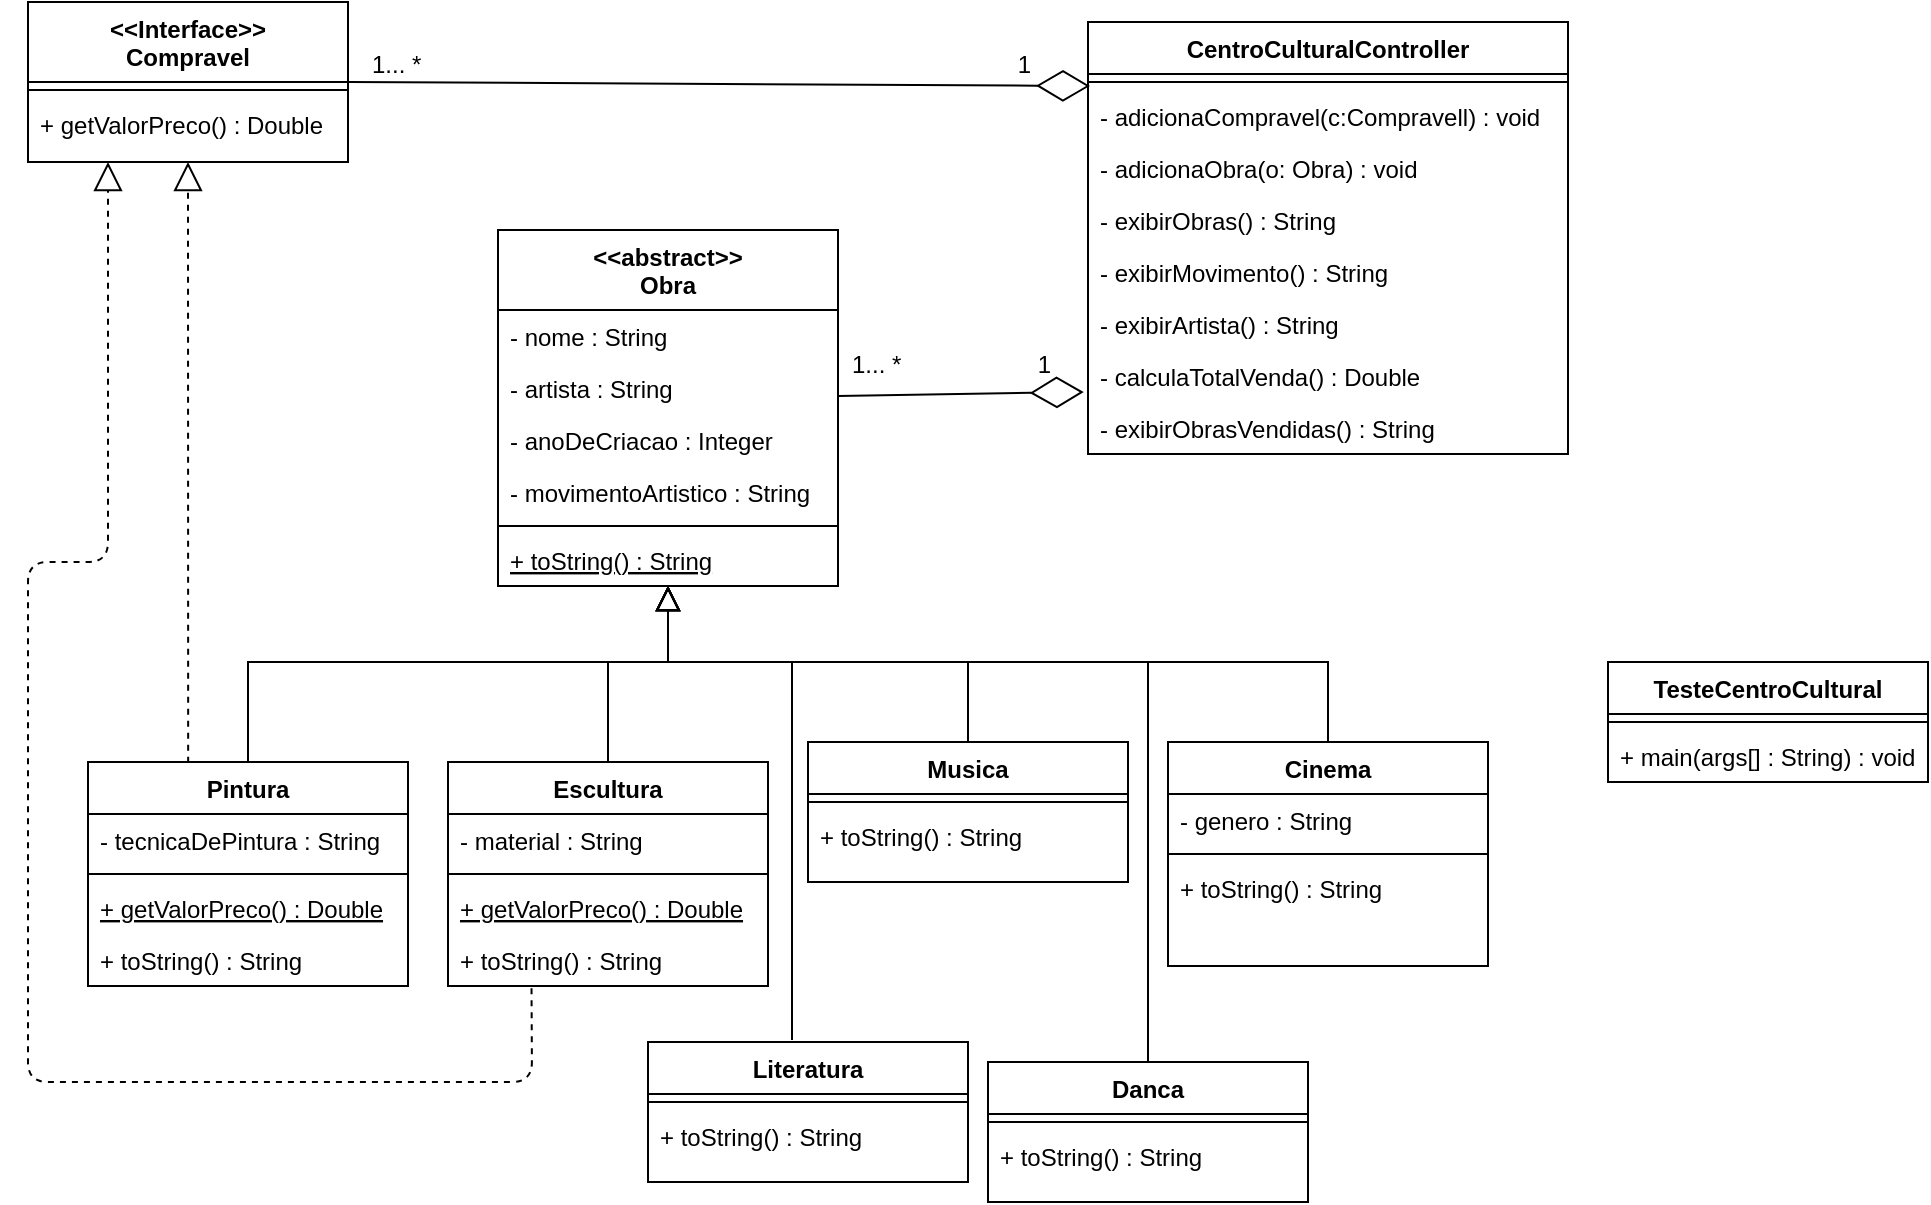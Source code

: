 <mxfile version="13.6.5" type="device"><diagram id="C5RBs43oDa-KdzZeNtuy" name="Page-1"><mxGraphModel dx="2067" dy="589" grid="1" gridSize="10" guides="1" tooltips="1" connect="1" arrows="1" fold="1" page="1" pageScale="1" pageWidth="827" pageHeight="1169" math="0" shadow="0"><root><mxCell id="WIyWlLk6GJQsqaUBKTNV-0"/><mxCell id="WIyWlLk6GJQsqaUBKTNV-1" parent="WIyWlLk6GJQsqaUBKTNV-0"/><mxCell id="zkfFHV4jXpPFQw0GAbJ--12" value="" style="endArrow=block;endSize=10;endFill=0;shadow=0;strokeWidth=1;rounded=0;edgeStyle=elbowEdgeStyle;elbow=vertical;entryX=0.5;entryY=1;entryDx=0;entryDy=0;" parent="WIyWlLk6GJQsqaUBKTNV-1" source="zkfFHV4jXpPFQw0GAbJ--6" target="gG5Tfqqgbxm5t6tda5Pq-0" edge="1"><mxGeometry width="160" relative="1" as="geometry"><mxPoint x="200" y="203" as="sourcePoint"/><mxPoint x="200" y="203" as="targetPoint"/><Array as="points"><mxPoint x="290" y="420"/></Array></mxGeometry></mxCell><mxCell id="zkfFHV4jXpPFQw0GAbJ--16" value="" style="endArrow=block;endSize=10;endFill=0;shadow=0;strokeWidth=1;rounded=0;edgeStyle=elbowEdgeStyle;elbow=vertical;entryX=0.5;entryY=1;entryDx=0;entryDy=0;exitX=0.5;exitY=0;exitDx=0;exitDy=0;" parent="WIyWlLk6GJQsqaUBKTNV-1" source="zkfFHV4jXpPFQw0GAbJ--13" target="gG5Tfqqgbxm5t6tda5Pq-0" edge="1"><mxGeometry width="160" relative="1" as="geometry"><mxPoint x="210" y="373" as="sourcePoint"/><mxPoint x="310" y="271" as="targetPoint"/><Array as="points"><mxPoint x="320" y="420"/><mxPoint x="380" y="430"/><mxPoint x="260" y="290"/></Array></mxGeometry></mxCell><mxCell id="gG5Tfqqgbxm5t6tda5Pq-8" value="" style="endArrow=block;dashed=1;endFill=0;endSize=12;html=1;entryX=0.5;entryY=1;entryDx=0;entryDy=0;exitX=0.313;exitY=0.003;exitDx=0;exitDy=0;exitPerimeter=0;" parent="WIyWlLk6GJQsqaUBKTNV-1" source="zkfFHV4jXpPFQw0GAbJ--6" target="zkfFHV4jXpPFQw0GAbJ--0" edge="1"><mxGeometry width="160" relative="1" as="geometry"><mxPoint x="300" y="190" as="sourcePoint"/><mxPoint x="440" y="360" as="targetPoint"/></mxGeometry></mxCell><mxCell id="gG5Tfqqgbxm5t6tda5Pq-11" value="Musica" style="swimlane;fontStyle=1;align=center;verticalAlign=top;childLayout=stackLayout;horizontal=1;startSize=26;horizontalStack=0;resizeParent=1;resizeLast=0;collapsible=1;marginBottom=0;rounded=0;shadow=0;strokeWidth=1;" parent="WIyWlLk6GJQsqaUBKTNV-1" vertex="1"><mxGeometry x="370" y="460" width="160" height="70" as="geometry"><mxRectangle x="340" y="380" width="170" height="26" as="alternateBounds"/></mxGeometry></mxCell><mxCell id="gG5Tfqqgbxm5t6tda5Pq-13" value="" style="line;html=1;strokeWidth=1;align=left;verticalAlign=middle;spacingTop=-1;spacingLeft=3;spacingRight=3;rotatable=0;labelPosition=right;points=[];portConstraint=eastwest;" parent="gG5Tfqqgbxm5t6tda5Pq-11" vertex="1"><mxGeometry y="26" width="160" height="8" as="geometry"/></mxCell><mxCell id="gG5Tfqqgbxm5t6tda5Pq-15" value="+ toString() : String" style="text;align=left;verticalAlign=top;spacingLeft=4;spacingRight=4;overflow=hidden;rotatable=0;points=[[0,0.5],[1,0.5]];portConstraint=eastwest;" parent="gG5Tfqqgbxm5t6tda5Pq-11" vertex="1"><mxGeometry y="34" width="160" height="26" as="geometry"/></mxCell><mxCell id="gG5Tfqqgbxm5t6tda5Pq-16" value="Cinema" style="swimlane;fontStyle=1;align=center;verticalAlign=top;childLayout=stackLayout;horizontal=1;startSize=26;horizontalStack=0;resizeParent=1;resizeLast=0;collapsible=1;marginBottom=0;rounded=0;shadow=0;strokeWidth=1;" parent="WIyWlLk6GJQsqaUBKTNV-1" vertex="1"><mxGeometry x="550" y="460" width="160" height="112" as="geometry"><mxRectangle x="340" y="380" width="170" height="26" as="alternateBounds"/></mxGeometry></mxCell><mxCell id="gG5Tfqqgbxm5t6tda5Pq-17" value="- genero : String" style="text;align=left;verticalAlign=top;spacingLeft=4;spacingRight=4;overflow=hidden;rotatable=0;points=[[0,0.5],[1,0.5]];portConstraint=eastwest;" parent="gG5Tfqqgbxm5t6tda5Pq-16" vertex="1"><mxGeometry y="26" width="160" height="26" as="geometry"/></mxCell><mxCell id="gG5Tfqqgbxm5t6tda5Pq-18" value="" style="line;html=1;strokeWidth=1;align=left;verticalAlign=middle;spacingTop=-1;spacingLeft=3;spacingRight=3;rotatable=0;labelPosition=right;points=[];portConstraint=eastwest;" parent="gG5Tfqqgbxm5t6tda5Pq-16" vertex="1"><mxGeometry y="52" width="160" height="8" as="geometry"/></mxCell><mxCell id="gG5Tfqqgbxm5t6tda5Pq-20" value="+ toString() : String" style="text;align=left;verticalAlign=top;spacingLeft=4;spacingRight=4;overflow=hidden;rotatable=0;points=[[0,0.5],[1,0.5]];portConstraint=eastwest;" parent="gG5Tfqqgbxm5t6tda5Pq-16" vertex="1"><mxGeometry y="60" width="160" height="26" as="geometry"/></mxCell><mxCell id="gG5Tfqqgbxm5t6tda5Pq-32" value="" style="endArrow=block;endSize=10;endFill=0;shadow=0;strokeWidth=1;rounded=0;edgeStyle=elbowEdgeStyle;elbow=vertical;entryX=0.5;entryY=1;entryDx=0;entryDy=0;exitX=0.5;exitY=0;exitDx=0;exitDy=0;" parent="WIyWlLk6GJQsqaUBKTNV-1" source="gG5Tfqqgbxm5t6tda5Pq-11" edge="1"><mxGeometry width="160" relative="1" as="geometry"><mxPoint x="270" y="460" as="sourcePoint"/><mxPoint x="300" y="382" as="targetPoint"/><Array as="points"><mxPoint x="320" y="420"/><mxPoint x="380" y="430"/><mxPoint x="260" y="290"/></Array></mxGeometry></mxCell><mxCell id="gG5Tfqqgbxm5t6tda5Pq-33" value="" style="endArrow=block;endSize=10;endFill=0;shadow=0;strokeWidth=1;rounded=0;edgeStyle=elbowEdgeStyle;elbow=vertical;entryX=0.5;entryY=1;entryDx=0;entryDy=0;exitX=0.5;exitY=0;exitDx=0;exitDy=0;" parent="WIyWlLk6GJQsqaUBKTNV-1" source="gG5Tfqqgbxm5t6tda5Pq-16" edge="1"><mxGeometry width="160" relative="1" as="geometry"><mxPoint x="450" y="460" as="sourcePoint"/><mxPoint x="300" y="382" as="targetPoint"/><Array as="points"><mxPoint x="320" y="420"/><mxPoint x="380" y="430"/><mxPoint x="260" y="290"/></Array></mxGeometry></mxCell><mxCell id="gG5Tfqqgbxm5t6tda5Pq-34" value="" style="endArrow=block;endSize=10;endFill=0;shadow=0;strokeWidth=1;rounded=0;edgeStyle=elbowEdgeStyle;elbow=vertical;entryX=0.5;entryY=1;entryDx=0;entryDy=0;exitX=0.5;exitY=0;exitDx=0;exitDy=0;" parent="WIyWlLk6GJQsqaUBKTNV-1" source="gG5Tfqqgbxm5t6tda5Pq-21" edge="1"><mxGeometry width="160" relative="1" as="geometry"><mxPoint x="450" y="460" as="sourcePoint"/><mxPoint x="300" y="382" as="targetPoint"/><Array as="points"><mxPoint x="320" y="420"/><mxPoint x="380" y="430"/><mxPoint x="260" y="290"/></Array></mxGeometry></mxCell><mxCell id="gG5Tfqqgbxm5t6tda5Pq-35" value="" style="endArrow=block;endSize=10;endFill=0;shadow=0;strokeWidth=1;rounded=0;edgeStyle=elbowEdgeStyle;elbow=vertical;entryX=0.5;entryY=1;entryDx=0;entryDy=0;exitX=0.45;exitY=-0.014;exitDx=0;exitDy=0;exitPerimeter=0;" parent="WIyWlLk6GJQsqaUBKTNV-1" source="gG5Tfqqgbxm5t6tda5Pq-26" edge="1"><mxGeometry width="160" relative="1" as="geometry"><mxPoint x="180" y="610" as="sourcePoint"/><mxPoint x="300" y="382" as="targetPoint"/><Array as="points"><mxPoint x="320" y="420"/><mxPoint x="380" y="430"/><mxPoint x="260" y="290"/></Array></mxGeometry></mxCell><mxCell id="zkfFHV4jXpPFQw0GAbJ--17" value="CentroCulturalController" style="swimlane;fontStyle=1;align=center;verticalAlign=top;childLayout=stackLayout;horizontal=1;startSize=26;horizontalStack=0;resizeParent=1;resizeLast=0;collapsible=1;marginBottom=0;rounded=0;shadow=0;strokeWidth=1;" parent="WIyWlLk6GJQsqaUBKTNV-1" vertex="1"><mxGeometry x="510" y="100" width="240" height="216" as="geometry"><mxRectangle x="550" y="140" width="160" height="26" as="alternateBounds"/></mxGeometry></mxCell><mxCell id="zkfFHV4jXpPFQw0GAbJ--23" value="" style="line;html=1;strokeWidth=1;align=left;verticalAlign=middle;spacingTop=-1;spacingLeft=3;spacingRight=3;rotatable=0;labelPosition=right;points=[];portConstraint=eastwest;" parent="zkfFHV4jXpPFQw0GAbJ--17" vertex="1"><mxGeometry y="26" width="240" height="8" as="geometry"/></mxCell><mxCell id="zkfFHV4jXpPFQw0GAbJ--18" value="- adicionaCompravel(c:Compravell) : void" style="text;align=left;verticalAlign=top;spacingLeft=4;spacingRight=4;overflow=hidden;rotatable=0;points=[[0,0.5],[1,0.5]];portConstraint=eastwest;" parent="zkfFHV4jXpPFQw0GAbJ--17" vertex="1"><mxGeometry y="34" width="240" height="26" as="geometry"/></mxCell><mxCell id="gG5Tfqqgbxm5t6tda5Pq-42" value="- adicionaObra(o: Obra) : void" style="text;align=left;verticalAlign=top;spacingLeft=4;spacingRight=4;overflow=hidden;rotatable=0;points=[[0,0.5],[1,0.5]];portConstraint=eastwest;" parent="zkfFHV4jXpPFQw0GAbJ--17" vertex="1"><mxGeometry y="60" width="240" height="26" as="geometry"/></mxCell><mxCell id="gG5Tfqqgbxm5t6tda5Pq-44" value="- exibirObras() : String" style="text;align=left;verticalAlign=top;spacingLeft=4;spacingRight=4;overflow=hidden;rotatable=0;points=[[0,0.5],[1,0.5]];portConstraint=eastwest;rounded=0;shadow=0;html=0;" parent="zkfFHV4jXpPFQw0GAbJ--17" vertex="1"><mxGeometry y="86" width="240" height="26" as="geometry"/></mxCell><mxCell id="gG5Tfqqgbxm5t6tda5Pq-45" value="- exibirMovimento() : String" style="text;align=left;verticalAlign=top;spacingLeft=4;spacingRight=4;overflow=hidden;rotatable=0;points=[[0,0.5],[1,0.5]];portConstraint=eastwest;rounded=0;shadow=0;html=0;" parent="zkfFHV4jXpPFQw0GAbJ--17" vertex="1"><mxGeometry y="112" width="240" height="26" as="geometry"/></mxCell><mxCell id="gG5Tfqqgbxm5t6tda5Pq-46" value="- exibirArtista() : String" style="text;align=left;verticalAlign=top;spacingLeft=4;spacingRight=4;overflow=hidden;rotatable=0;points=[[0,0.5],[1,0.5]];portConstraint=eastwest;rounded=0;shadow=0;html=0;" parent="zkfFHV4jXpPFQw0GAbJ--17" vertex="1"><mxGeometry y="138" width="240" height="26" as="geometry"/></mxCell><mxCell id="zkfFHV4jXpPFQw0GAbJ--19" value="- calculaTotalVenda() : Double" style="text;align=left;verticalAlign=top;spacingLeft=4;spacingRight=4;overflow=hidden;rotatable=0;points=[[0,0.5],[1,0.5]];portConstraint=eastwest;rounded=0;shadow=0;html=0;" parent="zkfFHV4jXpPFQw0GAbJ--17" vertex="1"><mxGeometry y="164" width="240" height="26" as="geometry"/></mxCell><mxCell id="zkfFHV4jXpPFQw0GAbJ--20" value="- exibirObrasVendidas() : String" style="text;align=left;verticalAlign=top;spacingLeft=4;spacingRight=4;overflow=hidden;rotatable=0;points=[[0,0.5],[1,0.5]];portConstraint=eastwest;rounded=0;shadow=0;html=0;" parent="zkfFHV4jXpPFQw0GAbJ--17" vertex="1"><mxGeometry y="190" width="240" height="26" as="geometry"/></mxCell><mxCell id="gG5Tfqqgbxm5t6tda5Pq-26" value="Literatura" style="swimlane;fontStyle=1;align=center;verticalAlign=top;childLayout=stackLayout;horizontal=1;startSize=26;horizontalStack=0;resizeParent=1;resizeLast=0;collapsible=1;marginBottom=0;rounded=0;shadow=0;strokeWidth=1;" parent="WIyWlLk6GJQsqaUBKTNV-1" vertex="1"><mxGeometry x="290" y="610" width="160" height="70" as="geometry"><mxRectangle x="340" y="380" width="170" height="26" as="alternateBounds"/></mxGeometry></mxCell><mxCell id="gG5Tfqqgbxm5t6tda5Pq-28" value="" style="line;html=1;strokeWidth=1;align=left;verticalAlign=middle;spacingTop=-1;spacingLeft=3;spacingRight=3;rotatable=0;labelPosition=right;points=[];portConstraint=eastwest;" parent="gG5Tfqqgbxm5t6tda5Pq-26" vertex="1"><mxGeometry y="26" width="160" height="8" as="geometry"/></mxCell><mxCell id="gG5Tfqqgbxm5t6tda5Pq-30" value="+ toString() : String" style="text;align=left;verticalAlign=top;spacingLeft=4;spacingRight=4;overflow=hidden;rotatable=0;points=[[0,0.5],[1,0.5]];portConstraint=eastwest;" parent="gG5Tfqqgbxm5t6tda5Pq-26" vertex="1"><mxGeometry y="34" width="160" height="26" as="geometry"/></mxCell><mxCell id="gG5Tfqqgbxm5t6tda5Pq-47" value="TesteCentroCultural" style="swimlane;fontStyle=1;align=center;verticalAlign=top;childLayout=stackLayout;horizontal=1;startSize=26;horizontalStack=0;resizeParent=1;resizeParentMax=0;resizeLast=0;collapsible=1;marginBottom=0;" parent="WIyWlLk6GJQsqaUBKTNV-1" vertex="1"><mxGeometry x="770" y="420" width="160" height="60" as="geometry"/></mxCell><mxCell id="gG5Tfqqgbxm5t6tda5Pq-49" value="" style="line;strokeWidth=1;fillColor=none;align=left;verticalAlign=middle;spacingTop=-1;spacingLeft=3;spacingRight=3;rotatable=0;labelPosition=right;points=[];portConstraint=eastwest;" parent="gG5Tfqqgbxm5t6tda5Pq-47" vertex="1"><mxGeometry y="26" width="160" height="8" as="geometry"/></mxCell><mxCell id="gG5Tfqqgbxm5t6tda5Pq-50" value="+ main(args[] : String) : void" style="text;strokeColor=none;fillColor=none;align=left;verticalAlign=top;spacingLeft=4;spacingRight=4;overflow=hidden;rotatable=0;points=[[0,0.5],[1,0.5]];portConstraint=eastwest;" parent="gG5Tfqqgbxm5t6tda5Pq-47" vertex="1"><mxGeometry y="34" width="160" height="26" as="geometry"/></mxCell><mxCell id="zkfFHV4jXpPFQw0GAbJ--0" value="&lt;&lt;Interface&gt;&gt;&#10;Compravel" style="swimlane;fontStyle=1;align=center;verticalAlign=top;childLayout=stackLayout;horizontal=1;startSize=40;horizontalStack=0;resizeParent=1;resizeLast=0;collapsible=1;marginBottom=0;rounded=0;shadow=0;strokeWidth=1;" parent="WIyWlLk6GJQsqaUBKTNV-1" vertex="1"><mxGeometry x="-20" y="90" width="160" height="80" as="geometry"><mxRectangle x="230" y="140" width="160" height="26" as="alternateBounds"/></mxGeometry></mxCell><mxCell id="zkfFHV4jXpPFQw0GAbJ--4" value="" style="line;html=1;strokeWidth=1;align=left;verticalAlign=middle;spacingTop=-1;spacingLeft=3;spacingRight=3;rotatable=0;labelPosition=right;points=[];portConstraint=eastwest;" parent="zkfFHV4jXpPFQw0GAbJ--0" vertex="1"><mxGeometry y="40" width="160" height="8" as="geometry"/></mxCell><mxCell id="zkfFHV4jXpPFQw0GAbJ--1" value="+ getValorPreco() : Double" style="text;align=left;verticalAlign=top;spacingLeft=4;spacingRight=4;overflow=hidden;rotatable=0;points=[[0,0.5],[1,0.5]];portConstraint=eastwest;" parent="zkfFHV4jXpPFQw0GAbJ--0" vertex="1"><mxGeometry y="48" width="160" height="26" as="geometry"/></mxCell><mxCell id="gG5Tfqqgbxm5t6tda5Pq-52" value="" style="endArrow=block;dashed=1;endFill=0;endSize=12;html=1;entryX=0.25;entryY=1;entryDx=0;entryDy=0;exitX=0.261;exitY=1.044;exitDx=0;exitDy=0;exitPerimeter=0;" parent="WIyWlLk6GJQsqaUBKTNV-1" source="gG5Tfqqgbxm5t6tda5Pq-10" target="zkfFHV4jXpPFQw0GAbJ--0" edge="1"><mxGeometry width="160" relative="1" as="geometry"><mxPoint x="59.37" y="459.996" as="sourcePoint"/><mxPoint x="59.29" y="169.66" as="targetPoint"/><Array as="points"><mxPoint x="232" y="630"/><mxPoint x="-20" y="630"/><mxPoint x="-20" y="370"/><mxPoint x="20" y="370"/></Array></mxGeometry></mxCell><mxCell id="gG5Tfqqgbxm5t6tda5Pq-21" value="Danca" style="swimlane;fontStyle=1;align=center;verticalAlign=top;childLayout=stackLayout;horizontal=1;startSize=26;horizontalStack=0;resizeParent=1;resizeLast=0;collapsible=1;marginBottom=0;rounded=0;shadow=0;strokeWidth=1;" parent="WIyWlLk6GJQsqaUBKTNV-1" vertex="1"><mxGeometry x="460" y="620" width="160" height="70" as="geometry"><mxRectangle x="340" y="380" width="170" height="26" as="alternateBounds"/></mxGeometry></mxCell><mxCell id="gG5Tfqqgbxm5t6tda5Pq-23" value="" style="line;html=1;strokeWidth=1;align=left;verticalAlign=middle;spacingTop=-1;spacingLeft=3;spacingRight=3;rotatable=0;labelPosition=right;points=[];portConstraint=eastwest;" parent="gG5Tfqqgbxm5t6tda5Pq-21" vertex="1"><mxGeometry y="26" width="160" height="8" as="geometry"/></mxCell><mxCell id="gG5Tfqqgbxm5t6tda5Pq-25" value="+ toString() : String" style="text;align=left;verticalAlign=top;spacingLeft=4;spacingRight=4;overflow=hidden;rotatable=0;points=[[0,0.5],[1,0.5]];portConstraint=eastwest;" parent="gG5Tfqqgbxm5t6tda5Pq-21" vertex="1"><mxGeometry y="34" width="160" height="26" as="geometry"/></mxCell><mxCell id="zkfFHV4jXpPFQw0GAbJ--6" value="Pintura" style="swimlane;fontStyle=1;align=center;verticalAlign=top;childLayout=stackLayout;horizontal=1;startSize=26;horizontalStack=0;resizeParent=1;resizeLast=0;collapsible=1;marginBottom=0;rounded=0;shadow=0;strokeWidth=1;" parent="WIyWlLk6GJQsqaUBKTNV-1" vertex="1"><mxGeometry x="10" y="470" width="160" height="112" as="geometry"><mxRectangle x="130" y="380" width="160" height="26" as="alternateBounds"/></mxGeometry></mxCell><mxCell id="zkfFHV4jXpPFQw0GAbJ--7" value="- tecnicaDePintura : String" style="text;align=left;verticalAlign=top;spacingLeft=4;spacingRight=4;overflow=hidden;rotatable=0;points=[[0,0.5],[1,0.5]];portConstraint=eastwest;" parent="zkfFHV4jXpPFQw0GAbJ--6" vertex="1"><mxGeometry y="26" width="160" height="26" as="geometry"/></mxCell><mxCell id="zkfFHV4jXpPFQw0GAbJ--9" value="" style="line;html=1;strokeWidth=1;align=left;verticalAlign=middle;spacingTop=-1;spacingLeft=3;spacingRight=3;rotatable=0;labelPosition=right;points=[];portConstraint=eastwest;" parent="zkfFHV4jXpPFQw0GAbJ--6" vertex="1"><mxGeometry y="52" width="160" height="8" as="geometry"/></mxCell><mxCell id="zkfFHV4jXpPFQw0GAbJ--10" value="+ getValorPreco() : Double" style="text;align=left;verticalAlign=top;spacingLeft=4;spacingRight=4;overflow=hidden;rotatable=0;points=[[0,0.5],[1,0.5]];portConstraint=eastwest;fontStyle=4" parent="zkfFHV4jXpPFQw0GAbJ--6" vertex="1"><mxGeometry y="60" width="160" height="26" as="geometry"/></mxCell><mxCell id="zkfFHV4jXpPFQw0GAbJ--11" value="+ toString() : String" style="text;align=left;verticalAlign=top;spacingLeft=4;spacingRight=4;overflow=hidden;rotatable=0;points=[[0,0.5],[1,0.5]];portConstraint=eastwest;" parent="zkfFHV4jXpPFQw0GAbJ--6" vertex="1"><mxGeometry y="86" width="160" height="26" as="geometry"/></mxCell><mxCell id="zkfFHV4jXpPFQw0GAbJ--13" value="Escultura" style="swimlane;fontStyle=1;align=center;verticalAlign=top;childLayout=stackLayout;horizontal=1;startSize=26;horizontalStack=0;resizeParent=1;resizeLast=0;collapsible=1;marginBottom=0;rounded=0;shadow=0;strokeWidth=1;" parent="WIyWlLk6GJQsqaUBKTNV-1" vertex="1"><mxGeometry x="190" y="470" width="160" height="112" as="geometry"><mxRectangle x="340" y="380" width="170" height="26" as="alternateBounds"/></mxGeometry></mxCell><mxCell id="zkfFHV4jXpPFQw0GAbJ--14" value="- material : String" style="text;align=left;verticalAlign=top;spacingLeft=4;spacingRight=4;overflow=hidden;rotatable=0;points=[[0,0.5],[1,0.5]];portConstraint=eastwest;" parent="zkfFHV4jXpPFQw0GAbJ--13" vertex="1"><mxGeometry y="26" width="160" height="26" as="geometry"/></mxCell><mxCell id="zkfFHV4jXpPFQw0GAbJ--15" value="" style="line;html=1;strokeWidth=1;align=left;verticalAlign=middle;spacingTop=-1;spacingLeft=3;spacingRight=3;rotatable=0;labelPosition=right;points=[];portConstraint=eastwest;" parent="zkfFHV4jXpPFQw0GAbJ--13" vertex="1"><mxGeometry y="52" width="160" height="8" as="geometry"/></mxCell><mxCell id="gG5Tfqqgbxm5t6tda5Pq-9" value="+ getValorPreco() : Double" style="text;align=left;verticalAlign=top;spacingLeft=4;spacingRight=4;overflow=hidden;rotatable=0;points=[[0,0.5],[1,0.5]];portConstraint=eastwest;fontStyle=4" parent="zkfFHV4jXpPFQw0GAbJ--13" vertex="1"><mxGeometry y="60" width="160" height="26" as="geometry"/></mxCell><mxCell id="gG5Tfqqgbxm5t6tda5Pq-10" value="+ toString() : String" style="text;align=left;verticalAlign=top;spacingLeft=4;spacingRight=4;overflow=hidden;rotatable=0;points=[[0,0.5],[1,0.5]];portConstraint=eastwest;" parent="zkfFHV4jXpPFQw0GAbJ--13" vertex="1"><mxGeometry y="86" width="160" height="26" as="geometry"/></mxCell><mxCell id="gG5Tfqqgbxm5t6tda5Pq-0" value="&lt;&lt;abstract&gt;&gt;&#10;Obra" style="swimlane;fontStyle=1;align=center;verticalAlign=top;childLayout=stackLayout;horizontal=1;startSize=40;horizontalStack=0;resizeParent=1;resizeLast=0;collapsible=1;marginBottom=0;rounded=0;shadow=0;strokeWidth=1;" parent="WIyWlLk6GJQsqaUBKTNV-1" vertex="1"><mxGeometry x="215" y="204" width="170" height="178" as="geometry"><mxRectangle x="130" y="380" width="160" height="26" as="alternateBounds"/></mxGeometry></mxCell><mxCell id="gG5Tfqqgbxm5t6tda5Pq-53" value="- nome : String" style="text;align=left;verticalAlign=top;spacingLeft=4;spacingRight=4;overflow=hidden;rotatable=0;points=[[0,0.5],[1,0.5]];portConstraint=eastwest;" parent="gG5Tfqqgbxm5t6tda5Pq-0" vertex="1"><mxGeometry y="40" width="170" height="26" as="geometry"/></mxCell><mxCell id="gG5Tfqqgbxm5t6tda5Pq-1" value="- artista : String" style="text;align=left;verticalAlign=top;spacingLeft=4;spacingRight=4;overflow=hidden;rotatable=0;points=[[0,0.5],[1,0.5]];portConstraint=eastwest;" parent="gG5Tfqqgbxm5t6tda5Pq-0" vertex="1"><mxGeometry y="66" width="170" height="26" as="geometry"/></mxCell><mxCell id="gG5Tfqqgbxm5t6tda5Pq-2" value="- anoDeCriacao : Integer" style="text;align=left;verticalAlign=top;spacingLeft=4;spacingRight=4;overflow=hidden;rotatable=0;points=[[0,0.5],[1,0.5]];portConstraint=eastwest;rounded=0;shadow=0;html=0;" parent="gG5Tfqqgbxm5t6tda5Pq-0" vertex="1"><mxGeometry y="92" width="170" height="26" as="geometry"/></mxCell><mxCell id="gG5Tfqqgbxm5t6tda5Pq-6" value="- movimentoArtistico : String" style="text;align=left;verticalAlign=top;spacingLeft=4;spacingRight=4;overflow=hidden;rotatable=0;points=[[0,0.5],[1,0.5]];portConstraint=eastwest;rounded=0;shadow=0;html=0;" parent="gG5Tfqqgbxm5t6tda5Pq-0" vertex="1"><mxGeometry y="118" width="170" height="26" as="geometry"/></mxCell><mxCell id="gG5Tfqqgbxm5t6tda5Pq-3" value="" style="line;html=1;strokeWidth=1;align=left;verticalAlign=middle;spacingTop=-1;spacingLeft=3;spacingRight=3;rotatable=0;labelPosition=right;points=[];portConstraint=eastwest;" parent="gG5Tfqqgbxm5t6tda5Pq-0" vertex="1"><mxGeometry y="144" width="170" height="8" as="geometry"/></mxCell><mxCell id="gG5Tfqqgbxm5t6tda5Pq-4" value="+ toString() : String" style="text;align=left;verticalAlign=top;spacingLeft=4;spacingRight=4;overflow=hidden;rotatable=0;points=[[0,0.5],[1,0.5]];portConstraint=eastwest;fontStyle=4" parent="gG5Tfqqgbxm5t6tda5Pq-0" vertex="1"><mxGeometry y="152" width="170" height="26" as="geometry"/></mxCell><mxCell id="gG5Tfqqgbxm5t6tda5Pq-60" value="" style="endArrow=diamondThin;endFill=0;endSize=24;html=1;exitX=1;exitY=0.5;exitDx=0;exitDy=0;entryX=0.004;entryY=-0.077;entryDx=0;entryDy=0;entryPerimeter=0;" parent="WIyWlLk6GJQsqaUBKTNV-1" source="zkfFHV4jXpPFQw0GAbJ--0" target="zkfFHV4jXpPFQw0GAbJ--18" edge="1"><mxGeometry width="160" relative="1" as="geometry"><mxPoint x="260" y="290" as="sourcePoint"/><mxPoint x="500" y="159" as="targetPoint"/></mxGeometry></mxCell><mxCell id="gG5Tfqqgbxm5t6tda5Pq-61" value="1... *" style="resizable=0;align=left;verticalAlign=bottom;labelBackgroundColor=none;fontSize=12;" parent="WIyWlLk6GJQsqaUBKTNV-1" connectable="0" vertex="1"><mxGeometry x="150.003" y="130.003" as="geometry"><mxPoint as="offset"/></mxGeometry></mxCell><mxCell id="gG5Tfqqgbxm5t6tda5Pq-62" value="1" style="resizable=0;align=right;verticalAlign=bottom;labelBackgroundColor=none;fontSize=12;" parent="WIyWlLk6GJQsqaUBKTNV-1" connectable="0" vertex="1"><mxGeometry x="490.003" y="130.003" as="geometry"><mxPoint x="-7" as="offset"/></mxGeometry></mxCell><mxCell id="gG5Tfqqgbxm5t6tda5Pq-63" value="" style="endArrow=diamondThin;endFill=0;endSize=24;html=1;entryX=-0.009;entryY=-0.192;entryDx=0;entryDy=0;entryPerimeter=0;" parent="WIyWlLk6GJQsqaUBKTNV-1" target="zkfFHV4jXpPFQw0GAbJ--20" edge="1"><mxGeometry width="160" relative="1" as="geometry"><mxPoint x="385" y="287" as="sourcePoint"/><mxPoint x="500" y="287" as="targetPoint"/></mxGeometry></mxCell><mxCell id="gG5Tfqqgbxm5t6tda5Pq-64" value="1... *" style="resizable=0;align=left;verticalAlign=bottom;labelBackgroundColor=none;fontSize=12;" parent="WIyWlLk6GJQsqaUBKTNV-1" connectable="0" vertex="1"><mxGeometry x="390.003" y="280.003" as="geometry"><mxPoint as="offset"/></mxGeometry></mxCell><mxCell id="gG5Tfqqgbxm5t6tda5Pq-65" value="1" style="resizable=0;align=right;verticalAlign=bottom;labelBackgroundColor=none;fontSize=12;" parent="WIyWlLk6GJQsqaUBKTNV-1" connectable="0" vertex="1"><mxGeometry x="500.003" y="280.003" as="geometry"><mxPoint x="-7" as="offset"/></mxGeometry></mxCell></root></mxGraphModel></diagram></mxfile>